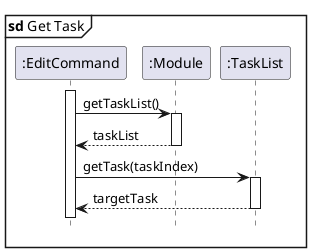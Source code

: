 @startuml
'https://plantuml.com/sequence-diagram

skinparam shadowing false
participant ":EditCommand" as EditCommand
participant ":Module" as Module
participant ":TaskList" as TaskList
hide footbox

mainframe **sd** Get Task

activate EditCommand
EditCommand -> Module: getTaskList()
activate Module
return taskList
deactivate Module
EditCommand -> TaskList: getTask(taskIndex)
activate TaskList
return targetTask
deactivate TaskList

@enduml